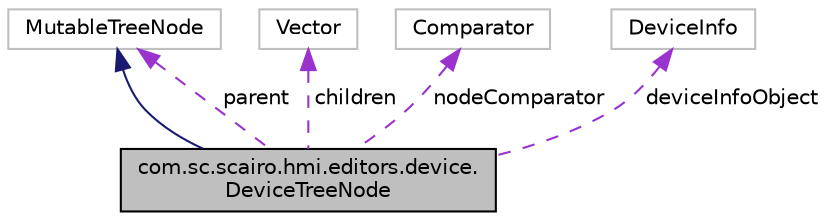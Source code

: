 digraph "com.sc.scairo.hmi.editors.device.DeviceTreeNode"
{
 // LATEX_PDF_SIZE
  edge [fontname="Helvetica",fontsize="10",labelfontname="Helvetica",labelfontsize="10"];
  node [fontname="Helvetica",fontsize="10",shape=record];
  Node1 [label="com.sc.scairo.hmi.editors.device.\lDeviceTreeNode",height=0.2,width=0.4,color="black", fillcolor="grey75", style="filled", fontcolor="black",tooltip=" "];
  Node2 -> Node1 [dir="back",color="midnightblue",fontsize="10",style="solid",fontname="Helvetica"];
  Node2 [label="MutableTreeNode",height=0.2,width=0.4,color="grey75", fillcolor="white", style="filled",tooltip=" "];
  Node2 -> Node1 [dir="back",color="darkorchid3",fontsize="10",style="dashed",label=" parent" ,fontname="Helvetica"];
  Node3 -> Node1 [dir="back",color="darkorchid3",fontsize="10",style="dashed",label=" children" ,fontname="Helvetica"];
  Node3 [label="Vector",height=0.2,width=0.4,color="grey75", fillcolor="white", style="filled",tooltip=" "];
  Node4 -> Node1 [dir="back",color="darkorchid3",fontsize="10",style="dashed",label=" nodeComparator" ,fontname="Helvetica"];
  Node4 [label="Comparator",height=0.2,width=0.4,color="grey75", fillcolor="white", style="filled",tooltip=" "];
  Node5 -> Node1 [dir="back",color="darkorchid3",fontsize="10",style="dashed",label=" deviceInfoObject" ,fontname="Helvetica"];
  Node5 [label="DeviceInfo",height=0.2,width=0.4,color="grey75", fillcolor="white", style="filled",tooltip=" "];
}
